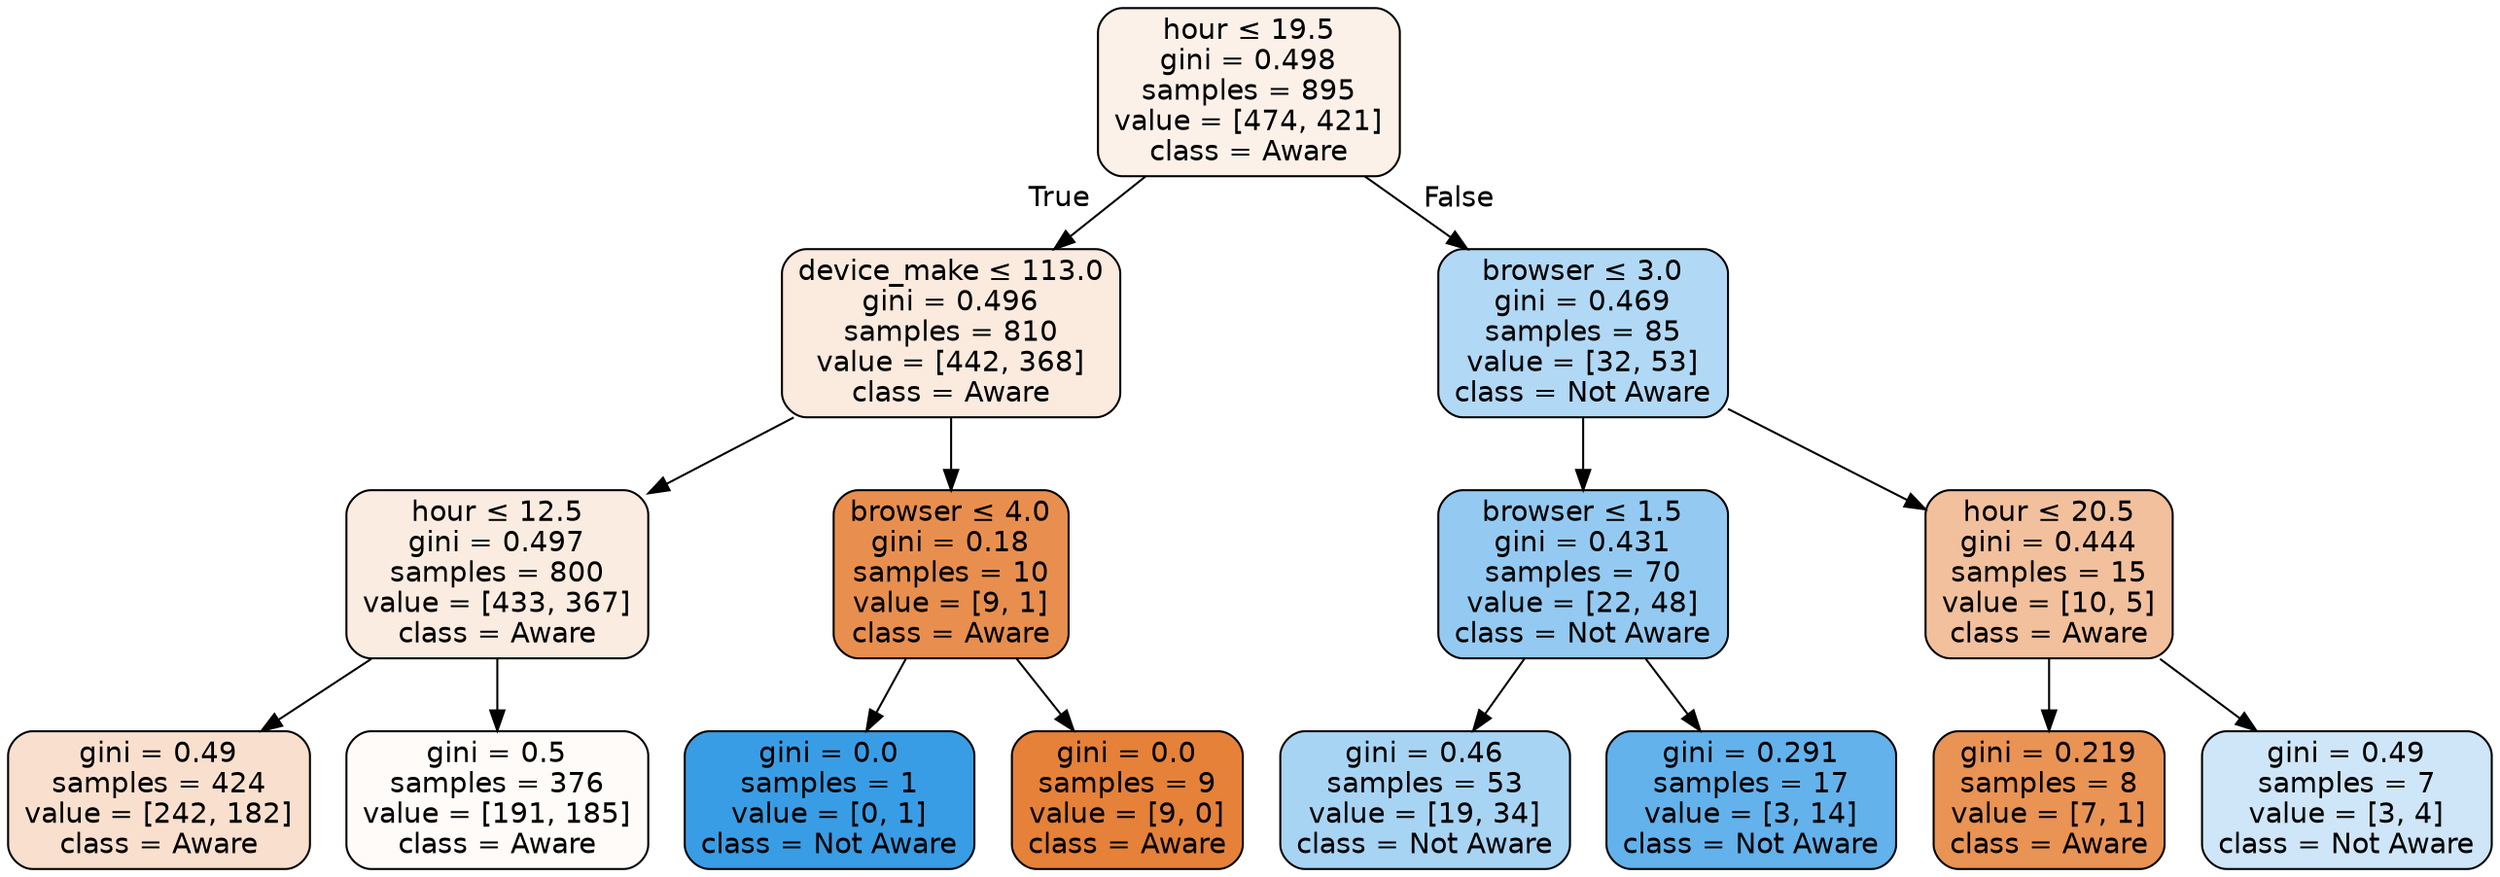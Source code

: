 digraph Tree {
node [shape=box, style="filled, rounded", color="black", fontname=helvetica] ;
edge [fontname=helvetica] ;
0 [label=<hour &le; 19.5<br/>gini = 0.498<br/>samples = 895<br/>value = [474, 421]<br/>class = Aware>, fillcolor="#fcf1e9"] ;
1 [label=<device_make &le; 113.0<br/>gini = 0.496<br/>samples = 810<br/>value = [442, 368]<br/>class = Aware>, fillcolor="#fbeade"] ;
0 -> 1 [labeldistance=2.5, labelangle=45, headlabel="True"] ;
2 [label=<hour &le; 12.5<br/>gini = 0.497<br/>samples = 800<br/>value = [433, 367]<br/>class = Aware>, fillcolor="#fbece1"] ;
1 -> 2 ;
3 [label=<gini = 0.49<br/>samples = 424<br/>value = [242, 182]<br/>class = Aware>, fillcolor="#f9e0ce"] ;
2 -> 3 ;
4 [label=<gini = 0.5<br/>samples = 376<br/>value = [191, 185]<br/>class = Aware>, fillcolor="#fefbf9"] ;
2 -> 4 ;
5 [label=<browser &le; 4.0<br/>gini = 0.18<br/>samples = 10<br/>value = [9, 1]<br/>class = Aware>, fillcolor="#e88f4f"] ;
1 -> 5 ;
6 [label=<gini = 0.0<br/>samples = 1<br/>value = [0, 1]<br/>class = Not Aware>, fillcolor="#399de5"] ;
5 -> 6 ;
7 [label=<gini = 0.0<br/>samples = 9<br/>value = [9, 0]<br/>class = Aware>, fillcolor="#e58139"] ;
5 -> 7 ;
8 [label=<browser &le; 3.0<br/>gini = 0.469<br/>samples = 85<br/>value = [32, 53]<br/>class = Not Aware>, fillcolor="#b1d8f5"] ;
0 -> 8 [labeldistance=2.5, labelangle=-45, headlabel="False"] ;
9 [label=<browser &le; 1.5<br/>gini = 0.431<br/>samples = 70<br/>value = [22, 48]<br/>class = Not Aware>, fillcolor="#94caf1"] ;
8 -> 9 ;
10 [label=<gini = 0.46<br/>samples = 53<br/>value = [19, 34]<br/>class = Not Aware>, fillcolor="#a8d4f4"] ;
9 -> 10 ;
11 [label=<gini = 0.291<br/>samples = 17<br/>value = [3, 14]<br/>class = Not Aware>, fillcolor="#63b2eb"] ;
9 -> 11 ;
12 [label=<hour &le; 20.5<br/>gini = 0.444<br/>samples = 15<br/>value = [10, 5]<br/>class = Aware>, fillcolor="#f2c09c"] ;
8 -> 12 ;
13 [label=<gini = 0.219<br/>samples = 8<br/>value = [7, 1]<br/>class = Aware>, fillcolor="#e99355"] ;
12 -> 13 ;
14 [label=<gini = 0.49<br/>samples = 7<br/>value = [3, 4]<br/>class = Not Aware>, fillcolor="#cee6f8"] ;
12 -> 14 ;
}